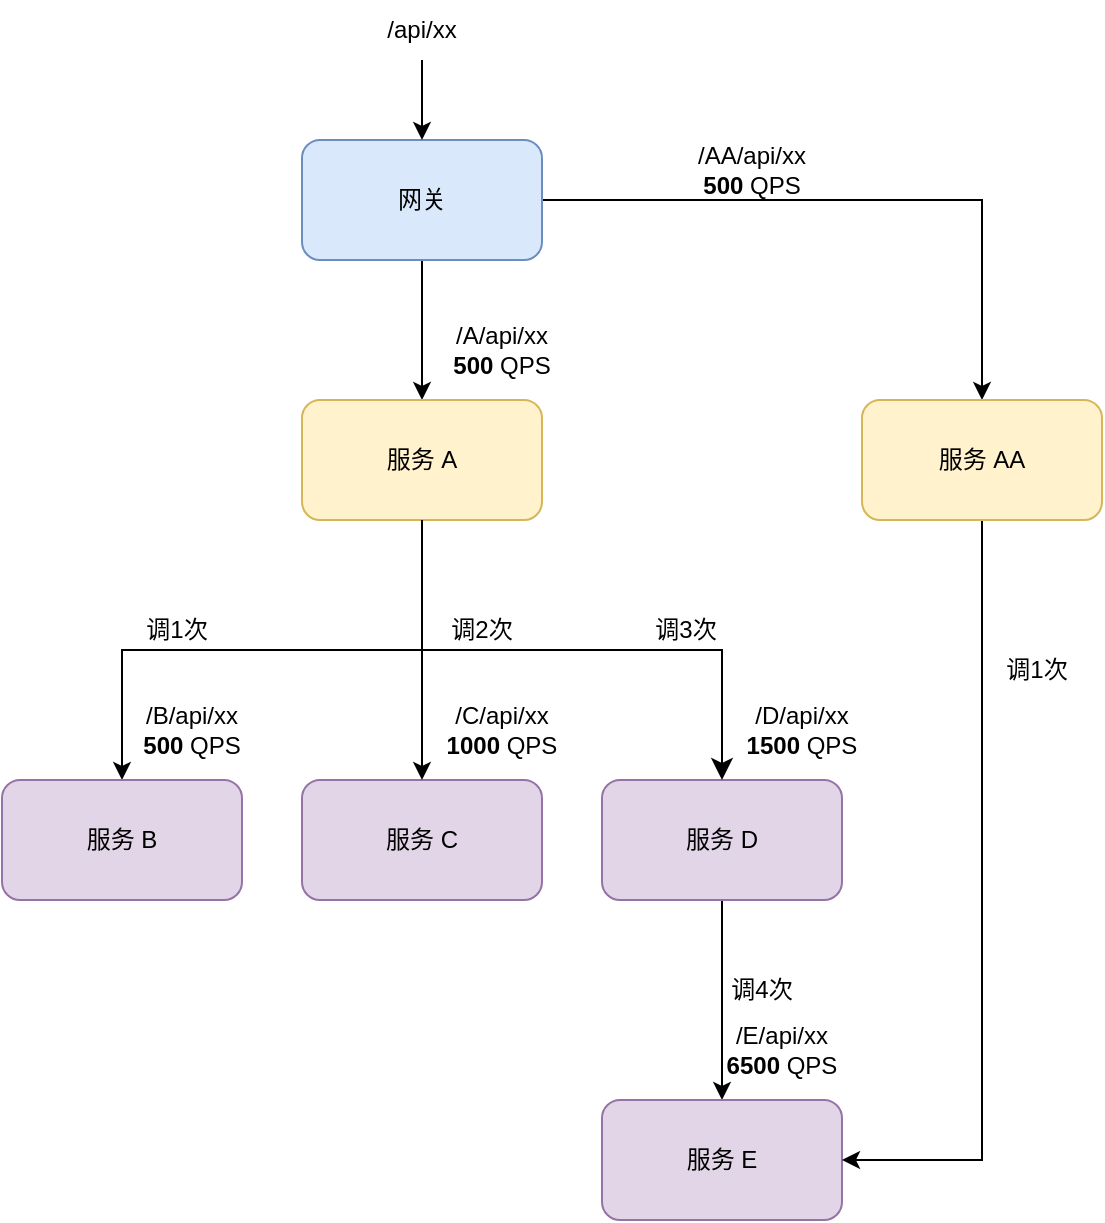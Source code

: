 <mxfile version="20.8.17" type="github"><diagram name="第 1 页" id="prOJgo9GpXeZwa0iwq7N"><mxGraphModel dx="1050" dy="581" grid="1" gridSize="10" guides="1" tooltips="1" connect="1" arrows="1" fold="1" page="1" pageScale="1" pageWidth="827" pageHeight="1169" math="0" shadow="0"><root><mxCell id="0"/><mxCell id="1" parent="0"/><mxCell id="yc_o2a3D8lfDAJjXoI51-37" style="edgeStyle=orthogonalEdgeStyle;rounded=0;orthogonalLoop=1;jettySize=auto;html=1;entryX=0.5;entryY=0;entryDx=0;entryDy=0;" parent="1" source="yc_o2a3D8lfDAJjXoI51-39" target="yc_o2a3D8lfDAJjXoI51-41" edge="1"><mxGeometry relative="1" as="geometry"/></mxCell><mxCell id="qrkZi6IYKP4hye0Rc6W1-26" style="edgeStyle=orthogonalEdgeStyle;rounded=0;orthogonalLoop=1;jettySize=auto;html=1;" edge="1" parent="1" source="yc_o2a3D8lfDAJjXoI51-39" target="qrkZi6IYKP4hye0Rc6W1-24"><mxGeometry relative="1" as="geometry"/></mxCell><mxCell id="yc_o2a3D8lfDAJjXoI51-39" value="网关" style="rounded=1;whiteSpace=wrap;html=1;fillColor=#dae8fc;strokeColor=#6c8ebf;" parent="1" vertex="1"><mxGeometry x="210" y="180" width="120" height="60" as="geometry"/></mxCell><mxCell id="4nQqjzNpe1GIFptVDKYE-1" value="" style="edgeStyle=orthogonalEdgeStyle;rounded=0;orthogonalLoop=1;jettySize=auto;html=1;exitX=0.5;exitY=1;exitDx=0;exitDy=0;" parent="1" source="yc_o2a3D8lfDAJjXoI51-41" target="yc_o2a3D8lfDAJjXoI51-45" edge="1"><mxGeometry relative="1" as="geometry"/></mxCell><mxCell id="yc_o2a3D8lfDAJjXoI51-41" value="服务 A" style="rounded=1;whiteSpace=wrap;html=1;fillColor=#fff2cc;strokeColor=#d6b656;" parent="1" vertex="1"><mxGeometry x="210" y="310" width="120" height="60" as="geometry"/></mxCell><mxCell id="yc_o2a3D8lfDAJjXoI51-45" value="服务 B" style="rounded=1;whiteSpace=wrap;html=1;fillColor=#e1d5e7;strokeColor=#9673a6;" parent="1" vertex="1"><mxGeometry x="60" y="500" width="120" height="60" as="geometry"/></mxCell><mxCell id="yc_o2a3D8lfDAJjXoI51-48" value="" style="endArrow=classic;html=1;rounded=0;entryX=0.5;entryY=0;entryDx=0;entryDy=0;startArrow=none;exitX=0.5;exitY=1;exitDx=0;exitDy=0;" parent="1" target="yc_o2a3D8lfDAJjXoI51-39" edge="1" source="yc_o2a3D8lfDAJjXoI51-49"><mxGeometry width="50" height="50" relative="1" as="geometry"><mxPoint x="270" y="170" as="sourcePoint"/><mxPoint x="280" y="130" as="targetPoint"/></mxGeometry></mxCell><mxCell id="yc_o2a3D8lfDAJjXoI51-49" value="/api/xx" style="text;html=1;strokeColor=none;fillColor=none;align=center;verticalAlign=middle;whiteSpace=wrap;rounded=0;" parent="1" vertex="1"><mxGeometry x="240" y="110" width="60" height="30" as="geometry"/></mxCell><mxCell id="qrkZi6IYKP4hye0Rc6W1-1" value="服务 C" style="rounded=1;whiteSpace=wrap;html=1;fillColor=#e1d5e7;strokeColor=#9673a6;" vertex="1" parent="1"><mxGeometry x="210" y="500" width="120" height="60" as="geometry"/></mxCell><mxCell id="qrkZi6IYKP4hye0Rc6W1-2" value="" style="endArrow=classic;html=1;rounded=0;exitX=0.5;exitY=1;exitDx=0;exitDy=0;entryX=0.5;entryY=0;entryDx=0;entryDy=0;" edge="1" parent="1" source="yc_o2a3D8lfDAJjXoI51-41" target="qrkZi6IYKP4hye0Rc6W1-1"><mxGeometry width="50" height="50" relative="1" as="geometry"><mxPoint x="290" y="430" as="sourcePoint"/><mxPoint x="340" y="380" as="targetPoint"/></mxGeometry></mxCell><mxCell id="qrkZi6IYKP4hye0Rc6W1-6" value="" style="edgeStyle=orthogonalEdgeStyle;rounded=0;orthogonalLoop=1;jettySize=auto;html=1;" edge="1" parent="1" source="qrkZi6IYKP4hye0Rc6W1-3" target="qrkZi6IYKP4hye0Rc6W1-5"><mxGeometry relative="1" as="geometry"/></mxCell><mxCell id="qrkZi6IYKP4hye0Rc6W1-3" value="服务 D" style="rounded=1;whiteSpace=wrap;html=1;fillColor=#e1d5e7;strokeColor=#9673a6;" vertex="1" parent="1"><mxGeometry x="360" y="500" width="120" height="60" as="geometry"/></mxCell><mxCell id="qrkZi6IYKP4hye0Rc6W1-4" value="" style="edgeStyle=elbowEdgeStyle;elbow=vertical;endArrow=classic;html=1;curved=0;rounded=0;endSize=8;startSize=8;exitX=0.5;exitY=1;exitDx=0;exitDy=0;" edge="1" parent="1" source="yc_o2a3D8lfDAJjXoI51-41" target="qrkZi6IYKP4hye0Rc6W1-3"><mxGeometry width="50" height="50" relative="1" as="geometry"><mxPoint x="300" y="390" as="sourcePoint"/><mxPoint x="420" y="560" as="targetPoint"/></mxGeometry></mxCell><mxCell id="qrkZi6IYKP4hye0Rc6W1-5" value="服务 E" style="rounded=1;whiteSpace=wrap;html=1;fillColor=#e1d5e7;strokeColor=#9673a6;" vertex="1" parent="1"><mxGeometry x="360" y="660" width="120" height="60" as="geometry"/></mxCell><mxCell id="qrkZi6IYKP4hye0Rc6W1-9" value="/A/api/xx&lt;br&gt;&lt;b&gt;500&lt;/b&gt; QPS" style="text;html=1;strokeColor=none;fillColor=none;align=center;verticalAlign=middle;whiteSpace=wrap;rounded=0;" vertex="1" parent="1"><mxGeometry x="275" y="270" width="70" height="30" as="geometry"/></mxCell><mxCell id="qrkZi6IYKP4hye0Rc6W1-10" value="/B/api/xx&lt;br&gt;&lt;b&gt;500&lt;/b&gt; QPS" style="text;html=1;strokeColor=none;fillColor=none;align=center;verticalAlign=middle;whiteSpace=wrap;rounded=0;" vertex="1" parent="1"><mxGeometry x="120" y="460" width="70" height="30" as="geometry"/></mxCell><mxCell id="qrkZi6IYKP4hye0Rc6W1-11" value="/C/api/xx&lt;br&gt;&lt;b&gt;1000&lt;/b&gt; QPS" style="text;html=1;strokeColor=none;fillColor=none;align=center;verticalAlign=middle;whiteSpace=wrap;rounded=0;" vertex="1" parent="1"><mxGeometry x="280" y="460" width="60" height="30" as="geometry"/></mxCell><mxCell id="qrkZi6IYKP4hye0Rc6W1-12" value="/D/api/xx&lt;br&gt;&lt;b&gt;1500&lt;/b&gt; QPS" style="text;html=1;strokeColor=none;fillColor=none;align=center;verticalAlign=middle;whiteSpace=wrap;rounded=0;" vertex="1" parent="1"><mxGeometry x="430" y="460" width="60" height="30" as="geometry"/></mxCell><mxCell id="qrkZi6IYKP4hye0Rc6W1-13" value="/E/api/xx&lt;br&gt;&lt;b&gt;6500&lt;/b&gt; QPS" style="text;html=1;strokeColor=none;fillColor=none;align=center;verticalAlign=middle;whiteSpace=wrap;rounded=0;" vertex="1" parent="1"><mxGeometry x="410" y="620" width="80" height="30" as="geometry"/></mxCell><mxCell id="qrkZi6IYKP4hye0Rc6W1-16" value="调1次" style="text;html=1;strokeColor=none;fillColor=none;align=center;verticalAlign=middle;whiteSpace=wrap;rounded=0;" vertex="1" parent="1"><mxGeometry x="130" y="410" width="35" height="30" as="geometry"/></mxCell><mxCell id="qrkZi6IYKP4hye0Rc6W1-17" value="调2次" style="text;html=1;strokeColor=none;fillColor=none;align=center;verticalAlign=middle;whiteSpace=wrap;rounded=0;" vertex="1" parent="1"><mxGeometry x="280" y="410" width="40" height="30" as="geometry"/></mxCell><mxCell id="qrkZi6IYKP4hye0Rc6W1-19" value="调3次" style="text;html=1;strokeColor=none;fillColor=none;align=center;verticalAlign=middle;whiteSpace=wrap;rounded=0;" vertex="1" parent="1"><mxGeometry x="384" y="410" width="36" height="30" as="geometry"/></mxCell><mxCell id="qrkZi6IYKP4hye0Rc6W1-20" value="调4次" style="text;html=1;strokeColor=none;fillColor=none;align=center;verticalAlign=middle;whiteSpace=wrap;rounded=0;" vertex="1" parent="1"><mxGeometry x="420" y="590" width="40" height="30" as="geometry"/></mxCell><mxCell id="qrkZi6IYKP4hye0Rc6W1-28" style="edgeStyle=orthogonalEdgeStyle;rounded=0;orthogonalLoop=1;jettySize=auto;html=1;entryX=1;entryY=0.5;entryDx=0;entryDy=0;exitX=0.5;exitY=1;exitDx=0;exitDy=0;" edge="1" parent="1" source="qrkZi6IYKP4hye0Rc6W1-24" target="qrkZi6IYKP4hye0Rc6W1-5"><mxGeometry relative="1" as="geometry"/></mxCell><mxCell id="qrkZi6IYKP4hye0Rc6W1-24" value="服务 AA" style="rounded=1;whiteSpace=wrap;html=1;fillColor=#fff2cc;strokeColor=#d6b656;" vertex="1" parent="1"><mxGeometry x="490" y="310" width="120" height="60" as="geometry"/></mxCell><mxCell id="qrkZi6IYKP4hye0Rc6W1-27" value="/AA/api/xx&lt;br&gt;&lt;b&gt;500&lt;/b&gt; QPS" style="text;html=1;strokeColor=none;fillColor=none;align=center;verticalAlign=middle;whiteSpace=wrap;rounded=0;" vertex="1" parent="1"><mxGeometry x="400" y="180" width="70" height="30" as="geometry"/></mxCell><mxCell id="qrkZi6IYKP4hye0Rc6W1-29" value="调1次" style="text;html=1;strokeColor=none;fillColor=none;align=center;verticalAlign=middle;whiteSpace=wrap;rounded=0;" vertex="1" parent="1"><mxGeometry x="560" y="430" width="35" height="30" as="geometry"/></mxCell></root></mxGraphModel></diagram></mxfile>